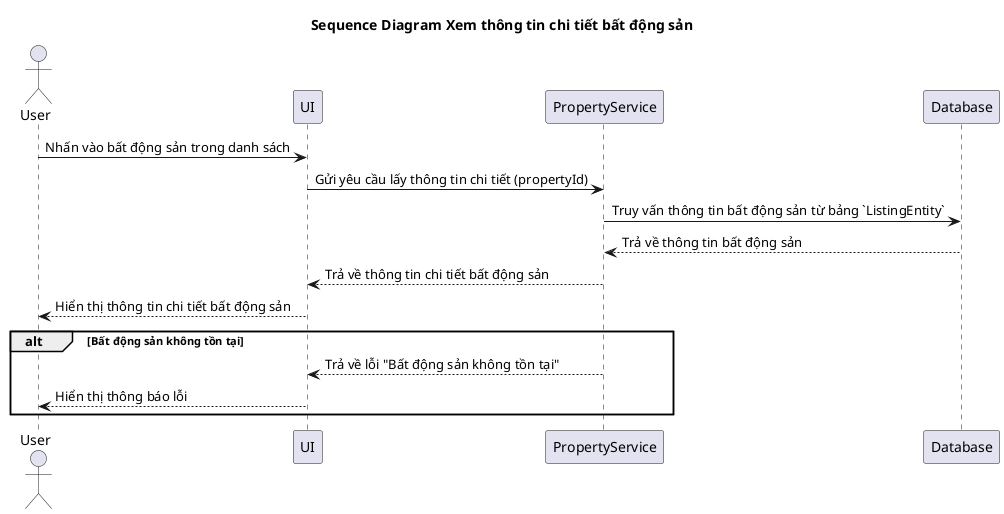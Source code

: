 @startuml
title Sequence Diagram Xem thông tin chi tiết bất động sản
actor User
participant UI
participant PropertyService
participant Database

User -> UI: Nhấn vào bất động sản trong danh sách
UI -> PropertyService: Gửi yêu cầu lấy thông tin chi tiết (propertyId)
PropertyService -> Database: Truy vấn thông tin bất động sản từ bảng `ListingEntity`
Database --> PropertyService: Trả về thông tin bất động sản
PropertyService --> UI: Trả về thông tin chi tiết bất động sản
UI --> User: Hiển thị thông tin chi tiết bất động sản

alt Bất động sản không tồn tại
    PropertyService --> UI: Trả về lỗi "Bất động sản không tồn tại"
    UI --> User: Hiển thị thông báo lỗi
end
@enduml